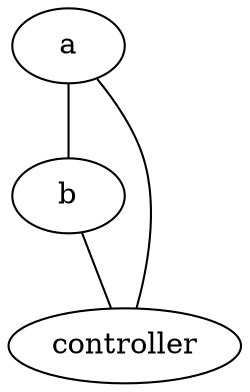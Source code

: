 graph test {
    // global settings for measurements
    counterexportfile="counters"
    flowexport=text
    flowsampling=1.0
    pktsampling=1.0
    exportcycle=60
    counterexport=True
    counterexportinterval=1
    longflowtmo=60
    flowinactivetmo=60

    a [ 
        type="OpenflowSwitch"
        controller="controller"
        autoack="False"

        ipdests="10.1.0.0/16"
        m1="modulator start=0 generator=s1 profile=((3600,),(1,))"
        s1="simple ipsrc=10.1.1.0/24 ipdst=10.2.1.0/24 flowlets=1 dport=randomunifint(1024,65535) sport=randomunifint(1024,65535) ipproto=udp pkts=randomchoice(8333) bytes=randomchoice(12500000) continuous=True fps=1"
        traffic="m1"
    ];

    b [ 
        type="OpenflowSwitch"
        controller="controller"
        autoack="False"
        ipdests="10.2.0.0/16" 
    ];

    controller [
        type="OpenflowController"
	components="pox.forwarding.hub pox.openflow.discovery"
    ];


    // data path links 
    a -- b [weight=10, capacity=100000000, delay=0.050];

    // control links between ofcontroller and each ofswitch
    a -- controller [ capacity=1000000000, delay=0.001 ]
    b -- controller [ capacity=1000000000, delay=0.001 ]
}
